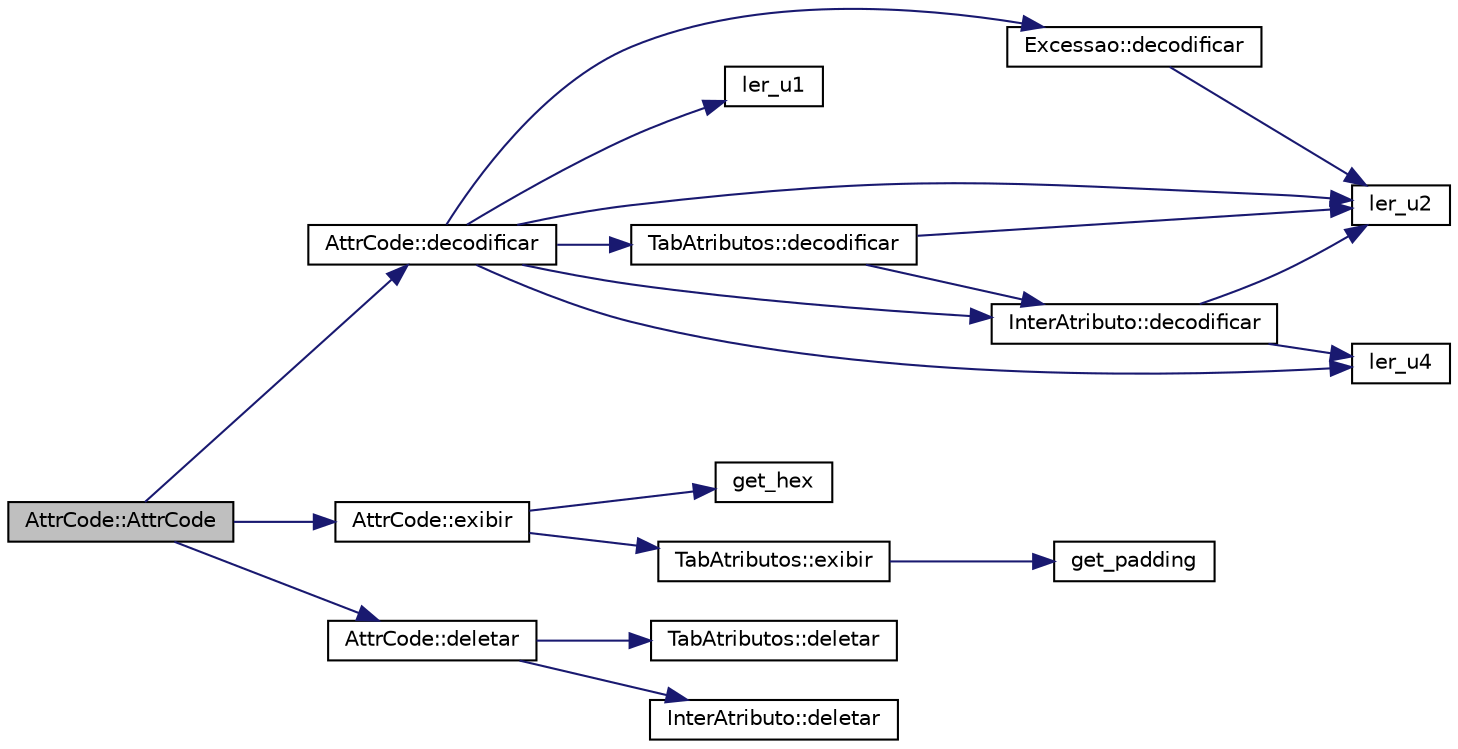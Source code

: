 digraph "AttrCode::AttrCode"
{
  edge [fontname="Helvetica",fontsize="10",labelfontname="Helvetica",labelfontsize="10"];
  node [fontname="Helvetica",fontsize="10",shape=record];
  rankdir="LR";
  Node0 [label="AttrCode::AttrCode",height=0.2,width=0.4,color="black", fillcolor="grey75", style="filled", fontcolor="black"];
  Node0 -> Node1 [color="midnightblue",fontsize="10",style="solid",fontname="Helvetica"];
  Node1 [label="AttrCode::decodificar",height=0.2,width=0.4,color="black", fillcolor="white", style="filled",URL="$class_attr_code.html#a986a3c8407f8cd3a13a0bf2260b1ffca",tooltip="Decodificador do arquivo binário .class para o atributo <>, extraindo todos os seus campos..."];
  Node1 -> Node2 [color="midnightblue",fontsize="10",style="solid",fontname="Helvetica"];
  Node2 [label="InterAtributo::decodificar",height=0.2,width=0.4,color="black", fillcolor="white", style="filled",URL="$class_inter_atributo.html#a91ed2a4ee96bb6a0d248c56e1a02c84d",tooltip="Decodificador do arquivo binário .class para um atributo, extraindo todos os seus campos específicos..."];
  Node2 -> Node3 [color="midnightblue",fontsize="10",style="solid",fontname="Helvetica"];
  Node3 [label="ler_u2",height=0.2,width=0.4,color="black", fillcolor="white", style="filled",URL="$_arquivos_8hpp.html#a03c0b303e6ae10d2faa53a91ca574aa0",tooltip="Leitura de 2 bytes de um arquivo, considerado como binário. "];
  Node2 -> Node4 [color="midnightblue",fontsize="10",style="solid",fontname="Helvetica"];
  Node4 [label="ler_u4",height=0.2,width=0.4,color="black", fillcolor="white", style="filled",URL="$_arquivos_8hpp.html#a4ec5f26aa79c35415ffc7955566d8ac6",tooltip="Leitura de 4 bytes de um arquivo, considerado como binário. "];
  Node1 -> Node3 [color="midnightblue",fontsize="10",style="solid",fontname="Helvetica"];
  Node1 -> Node4 [color="midnightblue",fontsize="10",style="solid",fontname="Helvetica"];
  Node1 -> Node5 [color="midnightblue",fontsize="10",style="solid",fontname="Helvetica"];
  Node5 [label="ler_u1",height=0.2,width=0.4,color="black", fillcolor="white", style="filled",URL="$_arquivos_8hpp.html#acb1c5d428b9c780736056cab1dd45242",tooltip="Leitura de 1 byte de um arquivo, considerado como binário. "];
  Node1 -> Node6 [color="midnightblue",fontsize="10",style="solid",fontname="Helvetica"];
  Node6 [label="Excessao::decodificar",height=0.2,width=0.4,color="black", fillcolor="white", style="filled",URL="$class_excessao.html#af9a9cea3951d8a72c283512c4b2a2b6e",tooltip="Decodificador do arquivo binário .class para uma excessão, extraindo todos os seus campos..."];
  Node6 -> Node3 [color="midnightblue",fontsize="10",style="solid",fontname="Helvetica"];
  Node1 -> Node7 [color="midnightblue",fontsize="10",style="solid",fontname="Helvetica"];
  Node7 [label="TabAtributos::decodificar",height=0.2,width=0.4,color="black", fillcolor="white", style="filled",URL="$class_tab_atributos.html#abe76c6a2c6d30284aba6fb9de2f05437",tooltip="Decodificador do arquivo binário .class para a tabela de atributos. "];
  Node7 -> Node3 [color="midnightblue",fontsize="10",style="solid",fontname="Helvetica"];
  Node7 -> Node2 [color="midnightblue",fontsize="10",style="solid",fontname="Helvetica"];
  Node0 -> Node8 [color="midnightblue",fontsize="10",style="solid",fontname="Helvetica"];
  Node8 [label="AttrCode::exibir",height=0.2,width=0.4,color="black", fillcolor="white", style="filled",URL="$class_attr_code.html#a8c03ddf700ba3c6a22518e1b700615d2",tooltip="Exibição do atributo <> na saída padrão, conhecendo-se a tabela de símbolos do arquivo corrente..."];
  Node8 -> Node9 [color="midnightblue",fontsize="10",style="solid",fontname="Helvetica"];
  Node9 [label="get_hex",height=0.2,width=0.4,color="black", fillcolor="white", style="filled",URL="$_arquivos_8hpp.html#a7a7638c7b0fe45eed3bc5574949c1858",tooltip="Recuperação da representação em hexadecimal de um número de 1 byte. "];
  Node8 -> Node10 [color="midnightblue",fontsize="10",style="solid",fontname="Helvetica"];
  Node10 [label="TabAtributos::exibir",height=0.2,width=0.4,color="black", fillcolor="white", style="filled",URL="$class_tab_atributos.html#a75160c5672309233b36ced5146b794f7",tooltip="Exibição da tabela na saída padrão com controle de tabulação. "];
  Node10 -> Node11 [color="midnightblue",fontsize="10",style="solid",fontname="Helvetica"];
  Node11 [label="get_padding",height=0.2,width=0.4,color="black", fillcolor="white", style="filled",URL="$_arquivos_8hpp.html#acae530d83a13e0d407569e117a35cec8",tooltip="Recuperação do padding a ser utilizado na numeração de tabelas, conforme as potências de 10..."];
  Node0 -> Node12 [color="midnightblue",fontsize="10",style="solid",fontname="Helvetica"];
  Node12 [label="AttrCode::deletar",height=0.2,width=0.4,color="black", fillcolor="white", style="filled",URL="$class_attr_code.html#a1768bfe574fe427204ce1420fe1a03c2",tooltip="Destrutor do atributo <> e suas dependências. "];
  Node12 -> Node13 [color="midnightblue",fontsize="10",style="solid",fontname="Helvetica"];
  Node13 [label="TabAtributos::deletar",height=0.2,width=0.4,color="black", fillcolor="white", style="filled",URL="$class_tab_atributos.html#a66b6fac3c5ec09d53c965fdd7a134207",tooltip="Destrutor da tabela e suas dependências. "];
  Node12 -> Node14 [color="midnightblue",fontsize="10",style="solid",fontname="Helvetica"];
  Node14 [label="InterAtributo::deletar",height=0.2,width=0.4,color="black", fillcolor="white", style="filled",URL="$class_inter_atributo.html#a65e1d2172c46f207e5ef406dd57ef06b",tooltip="Destrutor de um atributo e suas eventuais dependências. "];
}
